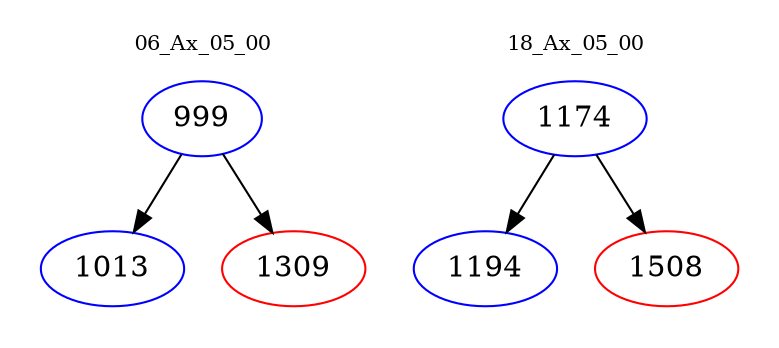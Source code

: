 digraph{
subgraph cluster_0 {
color = white
label = "06_Ax_05_00";
fontsize=10;
T0_999 [label="999", color="blue"]
T0_999 -> T0_1013 [color="black"]
T0_1013 [label="1013", color="blue"]
T0_999 -> T0_1309 [color="black"]
T0_1309 [label="1309", color="red"]
}
subgraph cluster_1 {
color = white
label = "18_Ax_05_00";
fontsize=10;
T1_1174 [label="1174", color="blue"]
T1_1174 -> T1_1194 [color="black"]
T1_1194 [label="1194", color="blue"]
T1_1174 -> T1_1508 [color="black"]
T1_1508 [label="1508", color="red"]
}
}
